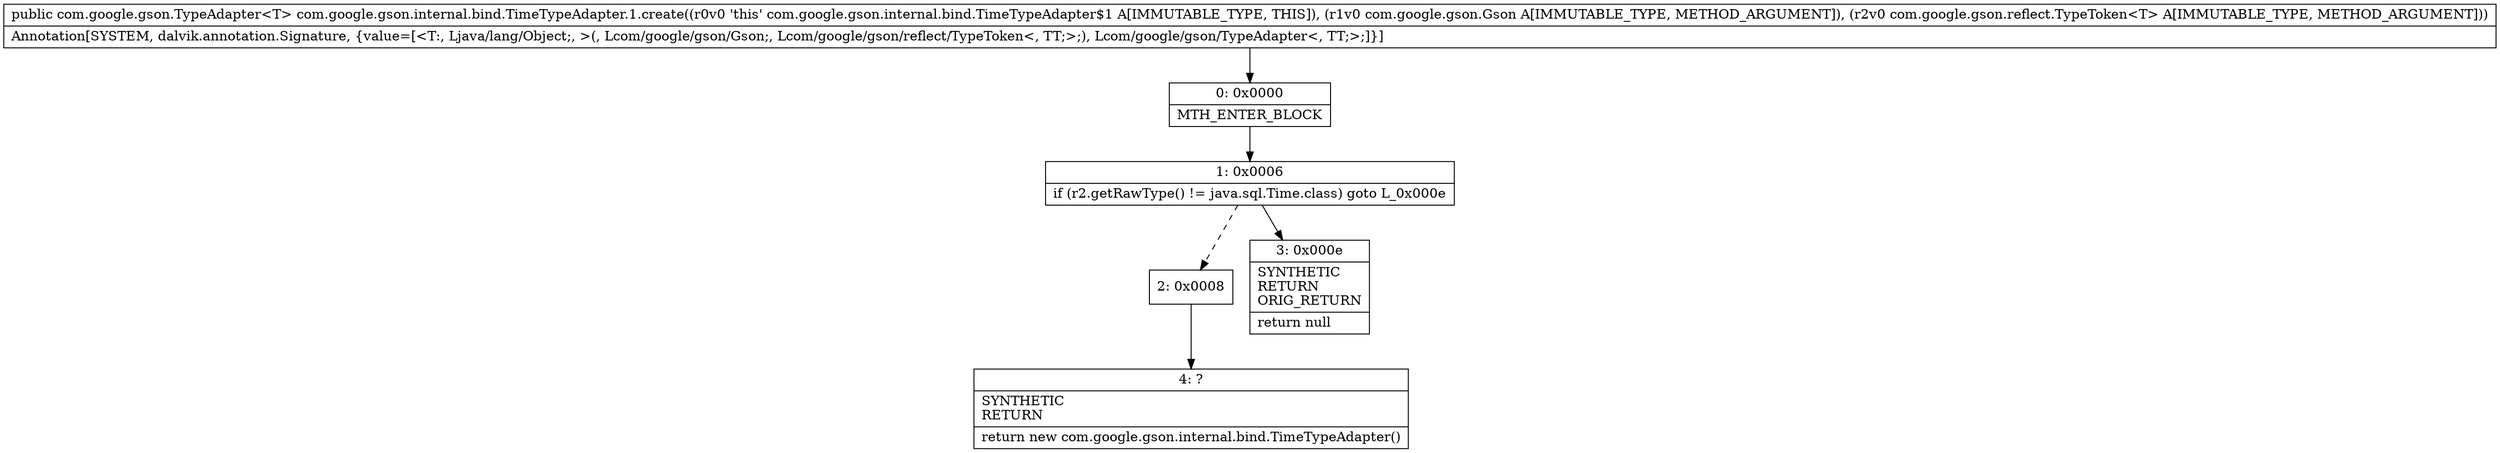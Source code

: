 digraph "CFG forcom.google.gson.internal.bind.TimeTypeAdapter.1.create(Lcom\/google\/gson\/Gson;Lcom\/google\/gson\/reflect\/TypeToken;)Lcom\/google\/gson\/TypeAdapter;" {
Node_0 [shape=record,label="{0\:\ 0x0000|MTH_ENTER_BLOCK\l}"];
Node_1 [shape=record,label="{1\:\ 0x0006|if (r2.getRawType() != java.sql.Time.class) goto L_0x000e\l}"];
Node_2 [shape=record,label="{2\:\ 0x0008}"];
Node_3 [shape=record,label="{3\:\ 0x000e|SYNTHETIC\lRETURN\lORIG_RETURN\l|return null\l}"];
Node_4 [shape=record,label="{4\:\ ?|SYNTHETIC\lRETURN\l|return new com.google.gson.internal.bind.TimeTypeAdapter()\l}"];
MethodNode[shape=record,label="{public com.google.gson.TypeAdapter\<T\> com.google.gson.internal.bind.TimeTypeAdapter.1.create((r0v0 'this' com.google.gson.internal.bind.TimeTypeAdapter$1 A[IMMUTABLE_TYPE, THIS]), (r1v0 com.google.gson.Gson A[IMMUTABLE_TYPE, METHOD_ARGUMENT]), (r2v0 com.google.gson.reflect.TypeToken\<T\> A[IMMUTABLE_TYPE, METHOD_ARGUMENT]))  | Annotation[SYSTEM, dalvik.annotation.Signature, \{value=[\<T:, Ljava\/lang\/Object;, \>(, Lcom\/google\/gson\/Gson;, Lcom\/google\/gson\/reflect\/TypeToken\<, TT;\>;), Lcom\/google\/gson\/TypeAdapter\<, TT;\>;]\}]\l}"];
MethodNode -> Node_0;
Node_0 -> Node_1;
Node_1 -> Node_2[style=dashed];
Node_1 -> Node_3;
Node_2 -> Node_4;
}

